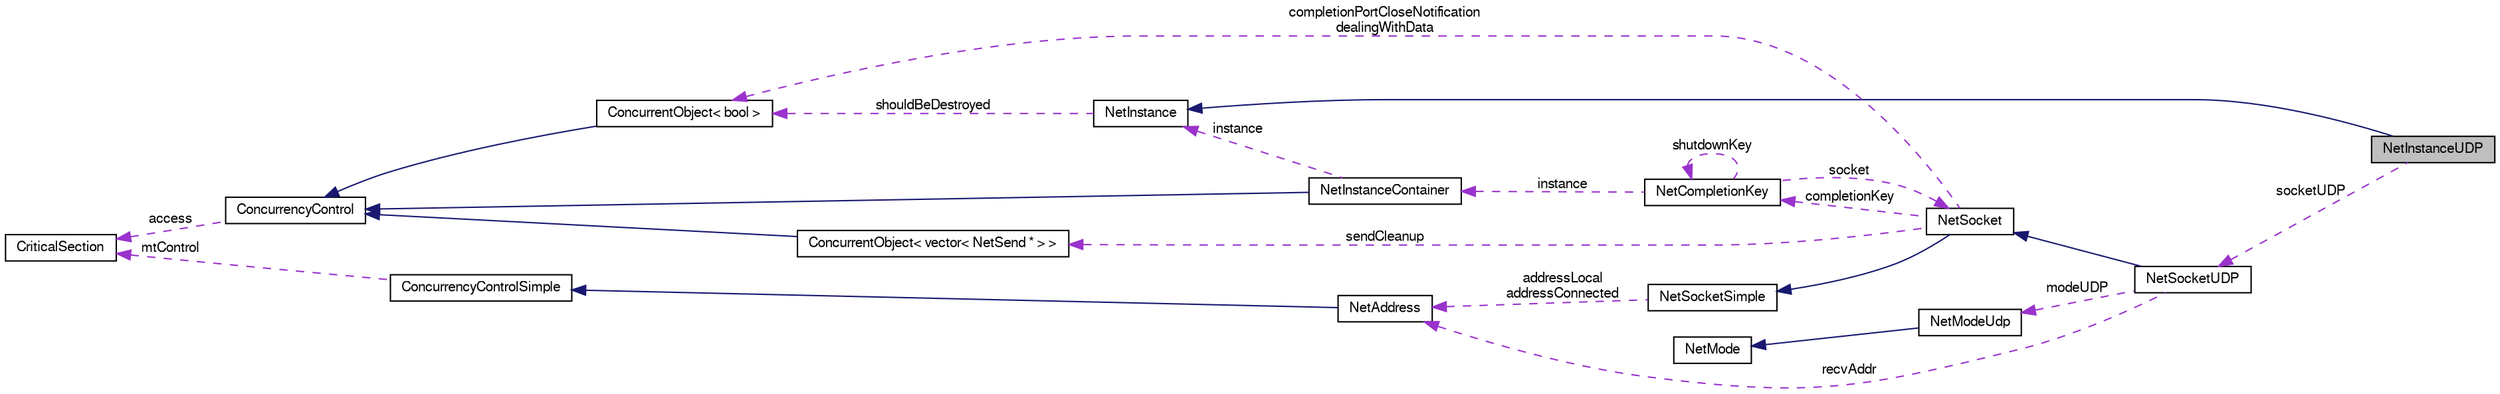 digraph G
{
  edge [fontname="FreeSans",fontsize="10",labelfontname="FreeSans",labelfontsize="10"];
  node [fontname="FreeSans",fontsize="10",shape=record];
  rankdir=LR;
  Node1 [label="NetInstanceUDP",height=0.2,width=0.4,color="black", fillcolor="grey75", style="filled" fontcolor="black"];
  Node2 -> Node1 [dir=back,color="midnightblue",fontsize="10",style="solid",fontname="FreeSans"];
  Node2 [label="NetInstance",height=0.2,width=0.4,color="black", fillcolor="white", style="filled",URL="$class_net_instance.html",tooltip="Core instance class responsible for the core structure of a networking instance."];
  Node3 -> Node2 [dir=back,color="darkorchid3",fontsize="10",style="dashed",label="shouldBeDestroyed",fontname="FreeSans"];
  Node3 [label="ConcurrentObject\< bool \>",height=0.2,width=0.4,color="black", fillcolor="white", style="filled",URL="$class_concurrent_object.html"];
  Node4 -> Node3 [dir=back,color="midnightblue",fontsize="10",style="solid",fontname="FreeSans"];
  Node4 [label="ConcurrencyControl",height=0.2,width=0.4,color="black", fillcolor="white", style="filled",URL="$class_concurrency_control.html",tooltip="Advanced concurrency control object."];
  Node5 -> Node4 [dir=back,color="darkorchid3",fontsize="10",style="dashed",label="access",fontname="FreeSans"];
  Node5 [label="CriticalSection",height=0.2,width=0.4,color="black", fillcolor="white", style="filled",URL="$class_critical_section.html",tooltip="Critical section class with Enter and Leave methods."];
  Node6 -> Node1 [dir=back,color="darkorchid3",fontsize="10",style="dashed",label="socketUDP",fontname="FreeSans"];
  Node6 [label="NetSocketUDP",height=0.2,width=0.4,color="black", fillcolor="white", style="filled",URL="$class_net_socket_u_d_p.html",tooltip="Socket used for UDP data transfer."];
  Node7 -> Node6 [dir=back,color="midnightblue",fontsize="10",style="solid",fontname="FreeSans"];
  Node7 [label="NetSocket",height=0.2,width=0.4,color="black", fillcolor="white", style="filled",URL="$class_net_socket.html",tooltip="Socket class providing more advanced functionality common to all protocols."];
  Node8 -> Node7 [dir=back,color="midnightblue",fontsize="10",style="solid",fontname="FreeSans"];
  Node8 [label="NetSocketSimple",height=0.2,width=0.4,color="black", fillcolor="white", style="filled",URL="$class_net_socket_simple.html",tooltip="simple socket with basic functionality"];
  Node9 -> Node8 [dir=back,color="darkorchid3",fontsize="10",style="dashed",label="addressLocal\naddressConnected",fontname="FreeSans"];
  Node9 [label="NetAddress",height=0.2,width=0.4,color="black", fillcolor="white", style="filled",URL="$class_net_address.html",tooltip="Stores a single address with IP and port."];
  Node10 -> Node9 [dir=back,color="midnightblue",fontsize="10",style="solid",fontname="FreeSans"];
  Node10 [label="ConcurrencyControlSimple",height=0.2,width=0.4,color="black", fillcolor="white", style="filled",URL="$class_concurrency_control_simple.html",tooltip="simple version of ConcurrencyControl class which avoids the need for threadID parameters"];
  Node5 -> Node10 [dir=back,color="darkorchid3",fontsize="10",style="dashed",label="mtControl",fontname="FreeSans"];
  Node11 -> Node7 [dir=back,color="darkorchid3",fontsize="10",style="dashed",label="sendCleanup",fontname="FreeSans"];
  Node11 [label="ConcurrentObject\< vector\< NetSend * \> \>",height=0.2,width=0.4,color="black", fillcolor="white", style="filled",URL="$class_concurrent_object.html"];
  Node4 -> Node11 [dir=back,color="midnightblue",fontsize="10",style="solid",fontname="FreeSans"];
  Node12 -> Node7 [dir=back,color="darkorchid3",fontsize="10",style="dashed",label="completionKey",fontname="FreeSans"];
  Node12 [label="NetCompletionKey",height=0.2,width=0.4,color="black", fillcolor="white", style="filled",URL="$class_net_completion_key.html",tooltip="Completion key used by the completion port to identify instances, sockets and other objects..."];
  Node13 -> Node12 [dir=back,color="darkorchid3",fontsize="10",style="dashed",label="instance",fontname="FreeSans"];
  Node13 [label="NetInstanceContainer",height=0.2,width=0.4,color="black", fillcolor="white", style="filled",URL="$class_net_instance_container.html",tooltip="Stores instances, allowing safe shutdown of instance."];
  Node4 -> Node13 [dir=back,color="midnightblue",fontsize="10",style="solid",fontname="FreeSans"];
  Node2 -> Node13 [dir=back,color="darkorchid3",fontsize="10",style="dashed",label="instance",fontname="FreeSans"];
  Node7 -> Node12 [dir=back,color="darkorchid3",fontsize="10",style="dashed",label="socket",fontname="FreeSans"];
  Node12 -> Node12 [dir=back,color="darkorchid3",fontsize="10",style="dashed",label="shutdownKey",fontname="FreeSans"];
  Node3 -> Node7 [dir=back,color="darkorchid3",fontsize="10",style="dashed",label="completionPortCloseNotification\ndealingWithData",fontname="FreeSans"];
  Node9 -> Node6 [dir=back,color="darkorchid3",fontsize="10",style="dashed",label="recvAddr",fontname="FreeSans"];
  Node14 -> Node6 [dir=back,color="darkorchid3",fontsize="10",style="dashed",label="modeUDP",fontname="FreeSans"];
  Node14 [label="NetModeUdp",height=0.2,width=0.4,color="black", fillcolor="white", style="filled",URL="$class_net_mode_udp.html",tooltip="UDP protocol class, provides a base for extensions to the protocol by UDP mode classes."];
  Node15 -> Node14 [dir=back,color="midnightblue",fontsize="10",style="solid",fontname="FreeSans"];
  Node15 [label="NetMode",height=0.2,width=0.4,color="black", fillcolor="white", style="filled",URL="$class_net_mode.html",tooltip="Protocol interface inherited by protocol objects such as NetModeUdp and NetModeTcp."];
}
